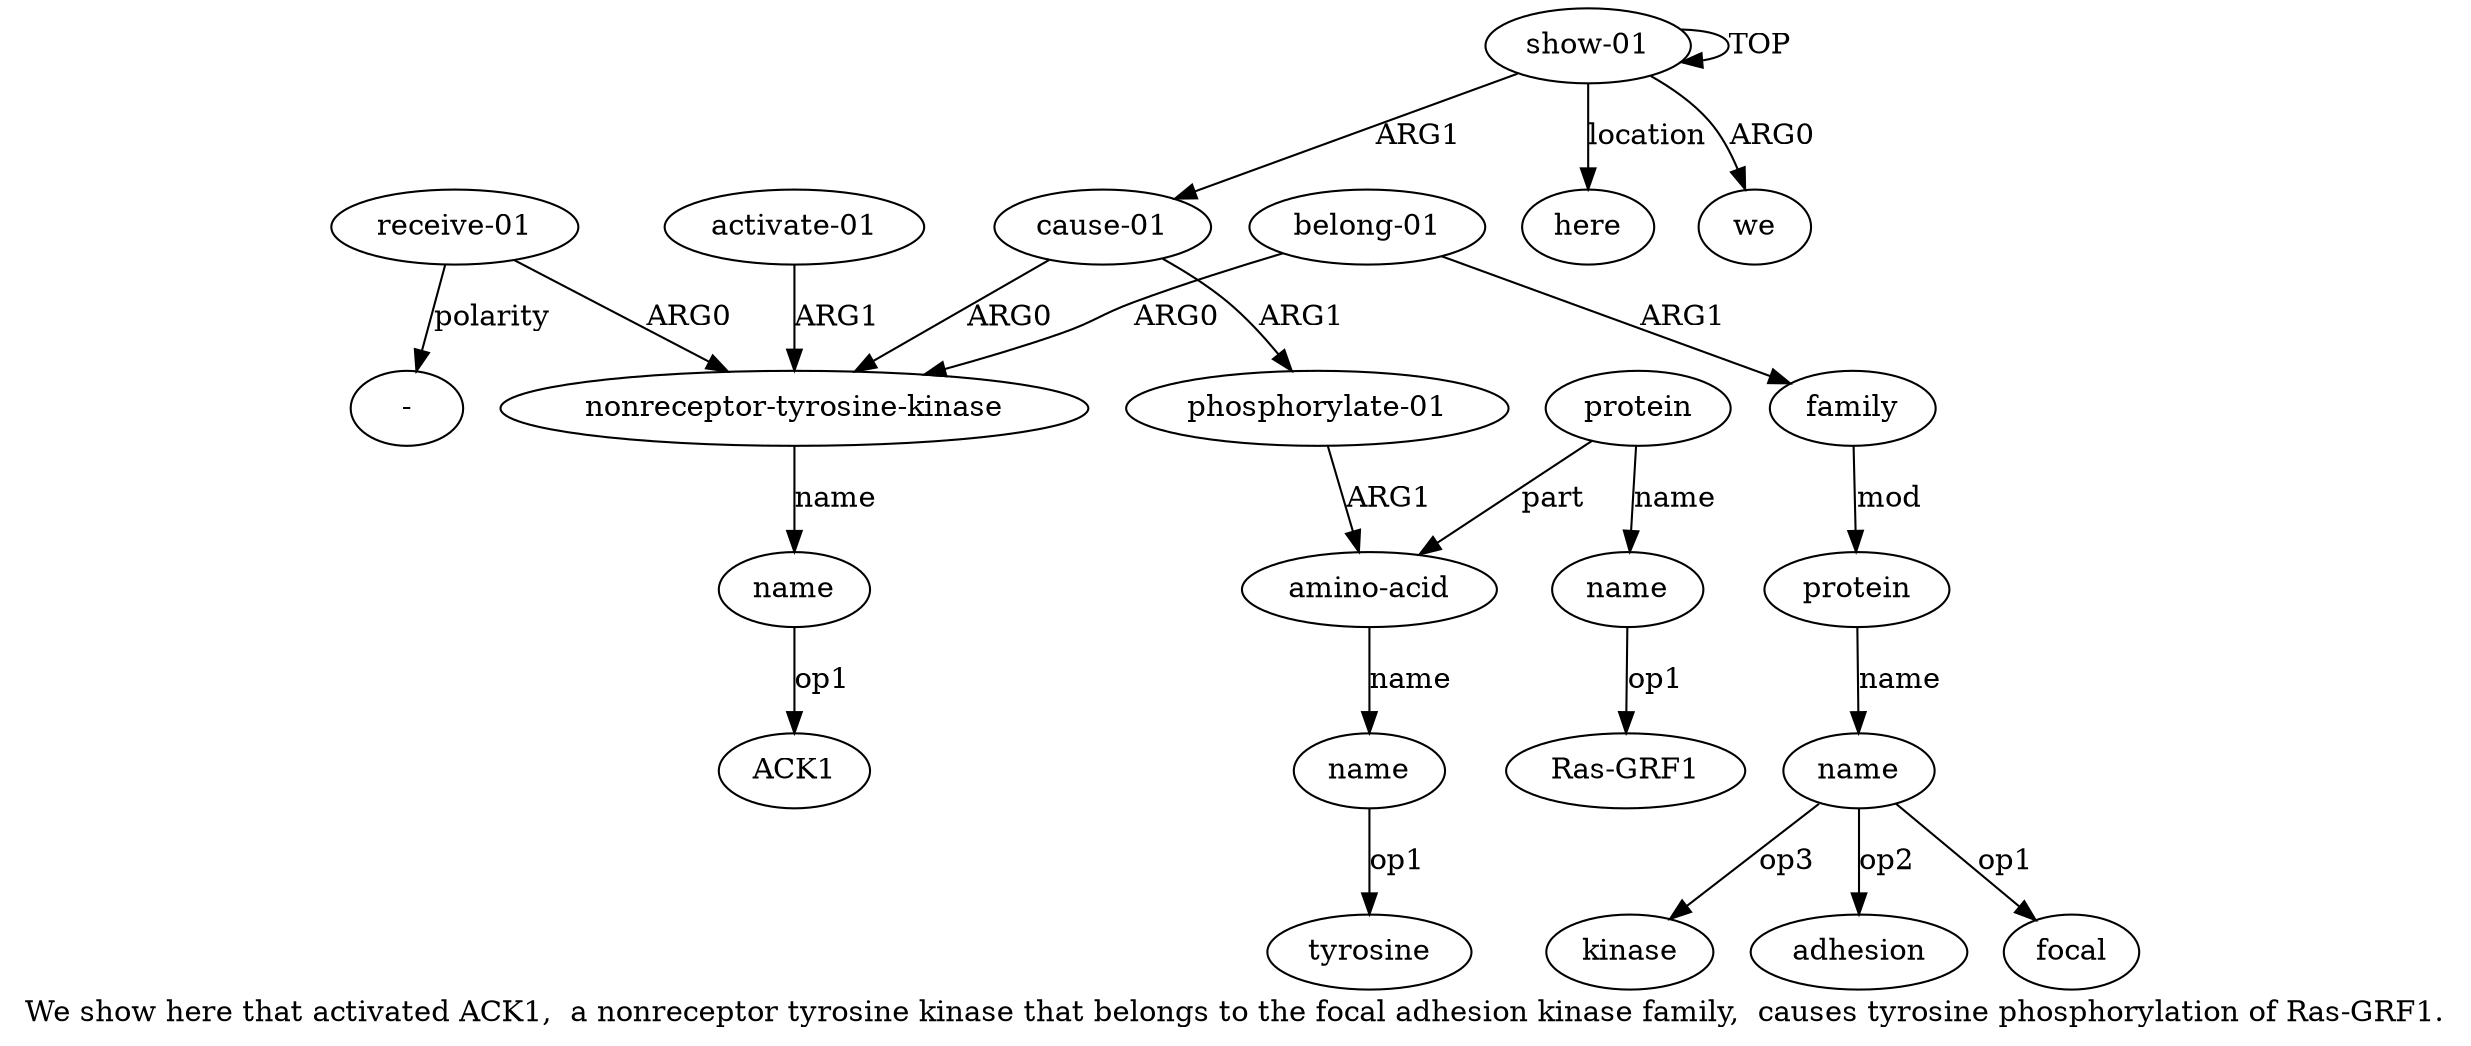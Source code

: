 digraph  {
	graph [label="We show here that activated ACK1,  a nonreceptor tyrosine kinase that belongs to the focal adhesion kinase family,  causes tyrosine \
phosphorylation of Ras-GRF1."];
	node [label="\N"];
	"a9 -"	 [color=black,
		gold_ind=-1,
		gold_label="-",
		label="-",
		test_ind=-1,
		test_label="-"];
	"a4 ACK1"	 [color=black,
		gold_ind=-1,
		gold_label=ACK1,
		label=ACK1,
		test_ind=-1,
		test_label=ACK1];
	"a8 kinase"	 [color=black,
		gold_ind=-1,
		gold_label=kinase,
		label=kinase,
		test_ind=-1,
		test_label=kinase];
	"a8 adhesion"	 [color=black,
		gold_ind=-1,
		gold_label=adhesion,
		label=adhesion,
		test_ind=-1,
		test_label=adhesion];
	a15	 [color=black,
		gold_ind=15,
		gold_label=name,
		label=name,
		test_ind=15,
		test_label=name];
	"a15 Ras-GRF1"	 [color=black,
		gold_ind=-1,
		gold_label="Ras-GRF1",
		label="Ras-GRF1",
		test_ind=-1,
		test_label="Ras-GRF1"];
	a15 -> "a15 Ras-GRF1" [key=0,
	color=black,
	gold_label=op1,
	label=op1,
	test_label=op1];
a14 [color=black,
	gold_ind=14,
	gold_label=protein,
	label=protein,
	test_ind=14,
	test_label=protein];
a14 -> a15 [key=0,
color=black,
gold_label=name,
label=name,
test_label=name];
a12 [color=black,
gold_ind=12,
gold_label="amino-acid",
label="amino-acid",
test_ind=12,
test_label="amino-acid"];
a14 -> a12 [key=0,
color=black,
gold_label=part,
label=part,
test_label=part];
a16 [color=black,
gold_ind=16,
gold_label=here,
label=here,
test_ind=16,
test_label=here];
a11 [color=black,
gold_ind=11,
gold_label="phosphorylate-01",
label="phosphorylate-01",
test_ind=11,
test_label="phosphorylate-01"];
a11 -> a12 [key=0,
color=black,
gold_label=ARG1,
label=ARG1,
test_label=ARG1];
a10 [color=black,
gold_ind=10,
gold_label="activate-01",
label="activate-01",
test_ind=10,
test_label="activate-01"];
a3 [color=black,
gold_ind=3,
gold_label="nonreceptor-tyrosine-kinase",
label="nonreceptor-tyrosine-kinase",
test_ind=3,
test_label="nonreceptor-tyrosine-kinase"];
a10 -> a3 [key=0,
color=black,
gold_label=ARG1,
label=ARG1,
test_label=ARG1];
a13 [color=black,
gold_ind=13,
gold_label=name,
label=name,
test_ind=13,
test_label=name];
"a13 tyrosine" [color=black,
gold_ind=-1,
gold_label=tyrosine,
label=tyrosine,
test_ind=-1,
test_label=tyrosine];
a13 -> "a13 tyrosine" [key=0,
color=black,
gold_label=op1,
label=op1,
test_label=op1];
a12 -> a13 [key=0,
color=black,
gold_label=name,
label=name,
test_label=name];
"a8 focal" [color=black,
gold_ind=-1,
gold_label=focal,
label=focal,
test_ind=-1,
test_label=focal];
a1 [color=black,
gold_ind=1,
gold_label=we,
label=we,
test_ind=1,
test_label=we];
a0 [color=black,
gold_ind=0,
gold_label="show-01",
label="show-01",
test_ind=0,
test_label="show-01"];
a0 -> a16 [key=0,
color=black,
gold_label=location,
label=location,
test_label=location];
a0 -> a1 [key=0,
color=black,
gold_label=ARG0,
label=ARG0,
test_label=ARG0];
a0 -> a0 [key=0,
color=black,
gold_label=TOP,
label=TOP,
test_label=TOP];
a2 [color=black,
gold_ind=2,
gold_label="cause-01",
label="cause-01",
test_ind=2,
test_label="cause-01"];
a0 -> a2 [key=0,
color=black,
gold_label=ARG1,
label=ARG1,
test_label=ARG1];
a4 [color=black,
gold_ind=4,
gold_label=name,
label=name,
test_ind=4,
test_label=name];
a3 -> a4 [key=0,
color=black,
gold_label=name,
label=name,
test_label=name];
a2 -> a11 [key=0,
color=black,
gold_label=ARG1,
label=ARG1,
test_label=ARG1];
a2 -> a3 [key=0,
color=black,
gold_label=ARG0,
label=ARG0,
test_label=ARG0];
a5 [color=black,
gold_ind=5,
gold_label="belong-01",
label="belong-01",
test_ind=5,
test_label="belong-01"];
a5 -> a3 [key=0,
color=black,
gold_label=ARG0,
label=ARG0,
test_label=ARG0];
a6 [color=black,
gold_ind=6,
gold_label=family,
label=family,
test_ind=6,
test_label=family];
a5 -> a6 [key=0,
color=black,
gold_label=ARG1,
label=ARG1,
test_label=ARG1];
a4 -> "a4 ACK1" [key=0,
color=black,
gold_label=op1,
label=op1,
test_label=op1];
a7 [color=black,
gold_ind=7,
gold_label=protein,
label=protein,
test_ind=7,
test_label=protein];
a8 [color=black,
gold_ind=8,
gold_label=name,
label=name,
test_ind=8,
test_label=name];
a7 -> a8 [key=0,
color=black,
gold_label=name,
label=name,
test_label=name];
a6 -> a7 [key=0,
color=black,
gold_label=mod,
label=mod,
test_label=mod];
a9 [color=black,
gold_ind=9,
gold_label="receive-01",
label="receive-01",
test_ind=9,
test_label="receive-01"];
a9 -> "a9 -" [key=0,
color=black,
gold_label=polarity,
label=polarity,
test_label=polarity];
a9 -> a3 [key=0,
color=black,
gold_label=ARG0,
label=ARG0,
test_label=ARG0];
a8 -> "a8 kinase" [key=0,
color=black,
gold_label=op3,
label=op3,
test_label=op3];
a8 -> "a8 adhesion" [key=0,
color=black,
gold_label=op2,
label=op2,
test_label=op2];
a8 -> "a8 focal" [key=0,
color=black,
gold_label=op1,
label=op1,
test_label=op1];
}
